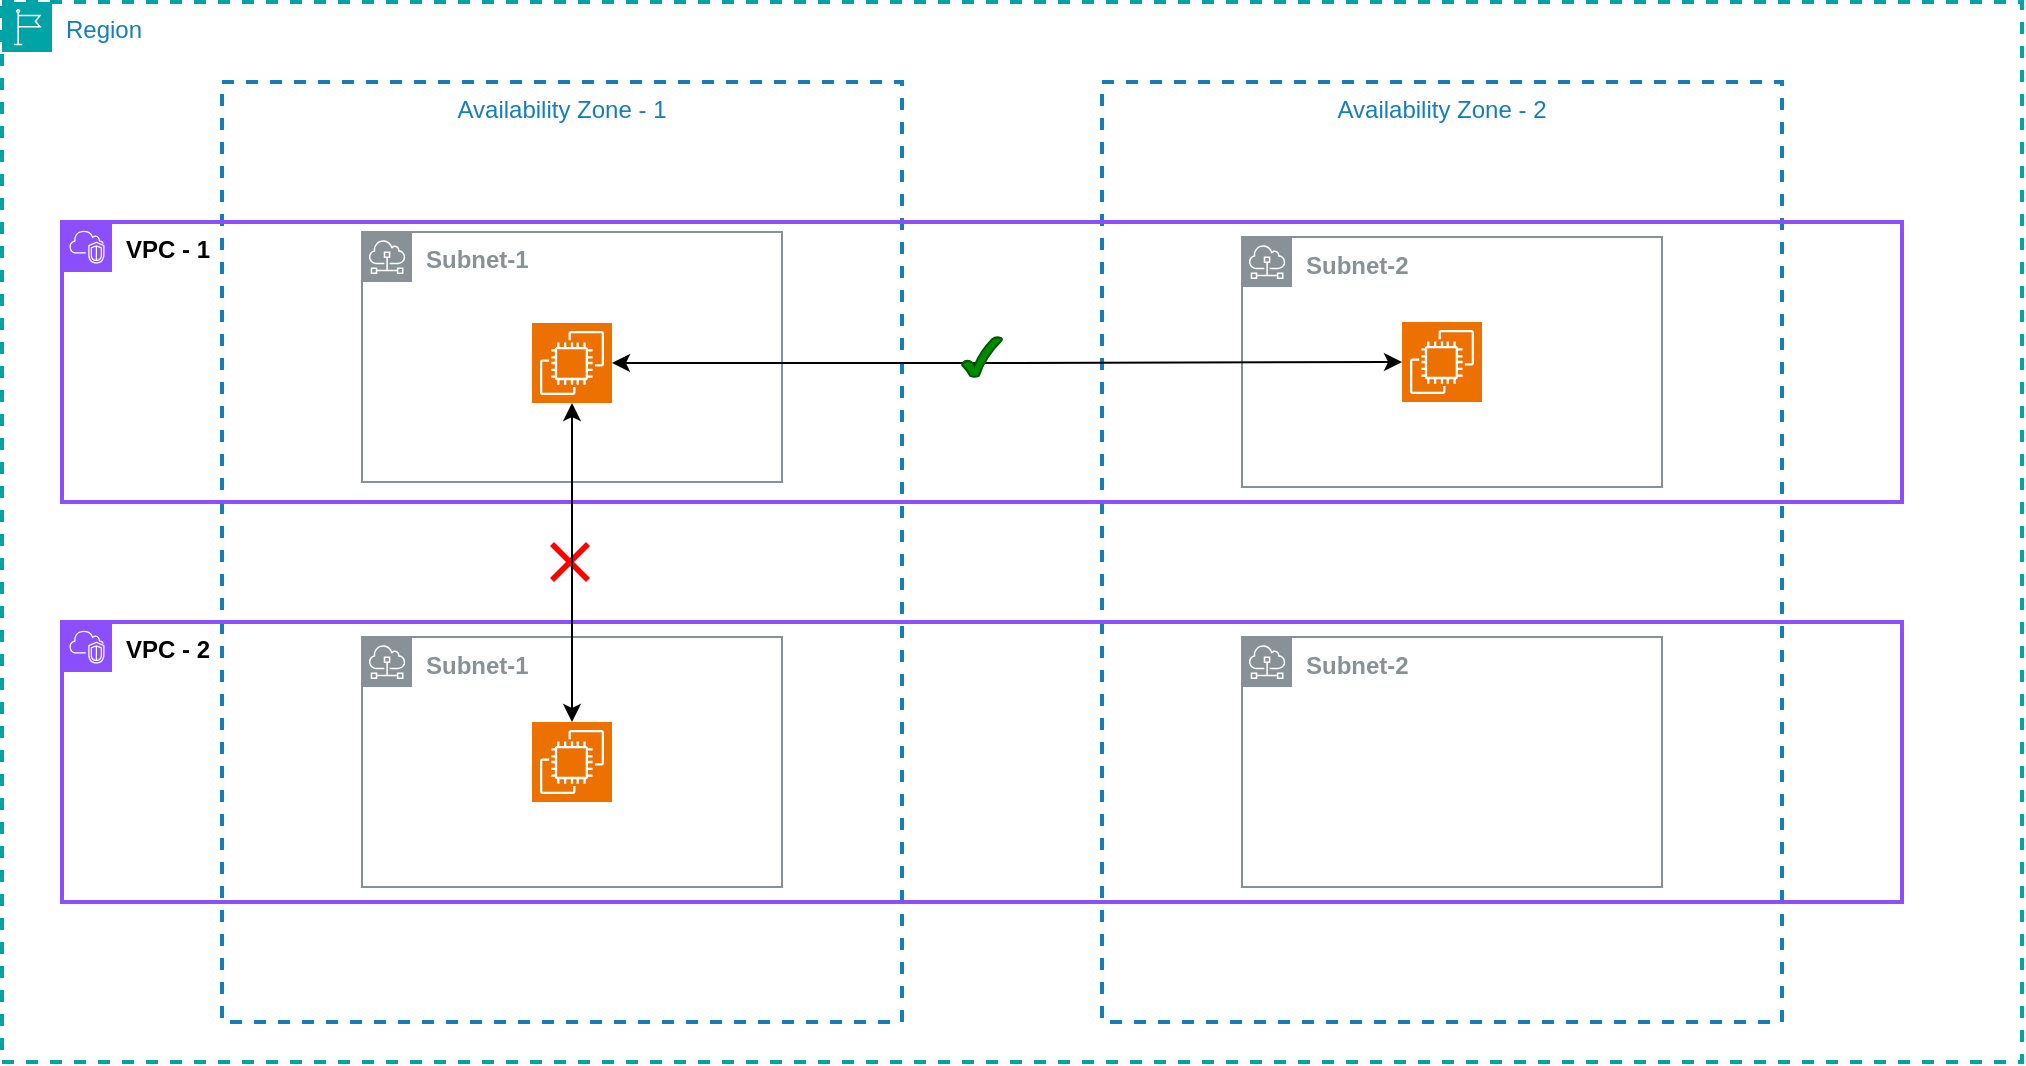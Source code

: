 <mxfile version="22.0.3" type="device" pages="4">
  <diagram id="xlDVrLw4-8H6_Rt88rZv" name="vpc">
    <mxGraphModel dx="1992" dy="616" grid="0" gridSize="10" guides="1" tooltips="1" connect="1" arrows="1" fold="1" page="0" pageScale="1" pageWidth="827" pageHeight="1169" math="0" shadow="0">
      <root>
        <mxCell id="0" />
        <mxCell id="1" parent="0" />
        <mxCell id="aNjRSBL3TXVuBhrkCqzv-42" value="Region" style="points=[[0,0],[0.25,0],[0.5,0],[0.75,0],[1,0],[1,0.25],[1,0.5],[1,0.75],[1,1],[0.75,1],[0.5,1],[0.25,1],[0,1],[0,0.75],[0,0.5],[0,0.25]];outlineConnect=0;gradientColor=none;html=1;whiteSpace=wrap;fontSize=12;fontStyle=0;container=1;pointerEvents=0;collapsible=0;recursiveResize=0;shape=mxgraph.aws4.group;grIcon=mxgraph.aws4.group_region;strokeColor=#00A4A6;fillColor=none;verticalAlign=top;align=left;spacingLeft=30;fontColor=#147EBA;dashed=1;strokeWidth=2;" vertex="1" parent="1">
          <mxGeometry x="-77" y="467" width="1010" height="530" as="geometry" />
        </mxCell>
        <mxCell id="aNjRSBL3TXVuBhrkCqzv-43" value="Availability Zone - 1" style="fillColor=none;strokeColor=#147EBA;dashed=1;verticalAlign=top;fontStyle=0;fontColor=#147EBA;whiteSpace=wrap;html=1;strokeWidth=2;" vertex="1" parent="aNjRSBL3TXVuBhrkCqzv-42">
          <mxGeometry x="110" y="40" width="340" height="470" as="geometry" />
        </mxCell>
        <mxCell id="aNjRSBL3TXVuBhrkCqzv-54" value="Availability Zone - 2" style="fillColor=none;strokeColor=#147EBA;dashed=1;verticalAlign=top;fontStyle=0;fontColor=#147EBA;whiteSpace=wrap;html=1;strokeWidth=2;" vertex="1" parent="aNjRSBL3TXVuBhrkCqzv-42">
          <mxGeometry x="550" y="40" width="340" height="470" as="geometry" />
        </mxCell>
        <mxCell id="aNjRSBL3TXVuBhrkCqzv-55" value="&lt;b&gt;&lt;font color=&quot;#000000&quot;&gt;VPC - 1&lt;/font&gt;&lt;/b&gt;" style="points=[[0,0],[0.25,0],[0.5,0],[0.75,0],[1,0],[1,0.25],[1,0.5],[1,0.75],[1,1],[0.75,1],[0.5,1],[0.25,1],[0,1],[0,0.75],[0,0.5],[0,0.25]];outlineConnect=0;gradientColor=none;html=1;whiteSpace=wrap;fontSize=12;fontStyle=0;container=1;pointerEvents=0;collapsible=0;recursiveResize=0;shape=mxgraph.aws4.group;grIcon=mxgraph.aws4.group_vpc2;strokeColor=#8C4FFF;fillColor=none;verticalAlign=top;align=left;spacingLeft=30;fontColor=#AAB7B8;dashed=0;strokeWidth=2;" vertex="1" parent="aNjRSBL3TXVuBhrkCqzv-42">
          <mxGeometry x="30" y="110" width="920" height="140" as="geometry" />
        </mxCell>
        <mxCell id="aNjRSBL3TXVuBhrkCqzv-62" value="&lt;b&gt;Subnet-1&lt;/b&gt;" style="sketch=0;outlineConnect=0;gradientColor=none;html=1;whiteSpace=wrap;fontSize=12;fontStyle=0;shape=mxgraph.aws4.group;grIcon=mxgraph.aws4.group_subnet;strokeColor=#879196;fillColor=none;verticalAlign=top;align=left;spacingLeft=30;fontColor=#879196;dashed=0;" vertex="1" parent="aNjRSBL3TXVuBhrkCqzv-55">
          <mxGeometry x="150" y="5" width="210" height="125" as="geometry" />
        </mxCell>
        <mxCell id="aNjRSBL3TXVuBhrkCqzv-63" value="&lt;b&gt;Subnet-2&lt;/b&gt;" style="sketch=0;outlineConnect=0;gradientColor=none;html=1;whiteSpace=wrap;fontSize=12;fontStyle=0;shape=mxgraph.aws4.group;grIcon=mxgraph.aws4.group_subnet;strokeColor=#879196;fillColor=none;verticalAlign=top;align=left;spacingLeft=30;fontColor=#879196;dashed=0;" vertex="1" parent="aNjRSBL3TXVuBhrkCqzv-55">
          <mxGeometry x="590" y="7.5" width="210" height="125" as="geometry" />
        </mxCell>
        <mxCell id="aNjRSBL3TXVuBhrkCqzv-70" style="edgeStyle=orthogonalEdgeStyle;rounded=0;orthogonalLoop=1;jettySize=auto;html=1;startArrow=classic;startFill=1;" edge="1" parent="aNjRSBL3TXVuBhrkCqzv-55" source="aNjRSBL3TXVuBhrkCqzv-66" target="aNjRSBL3TXVuBhrkCqzv-67">
          <mxGeometry relative="1" as="geometry" />
        </mxCell>
        <mxCell id="aNjRSBL3TXVuBhrkCqzv-66" value="" style="sketch=0;points=[[0,0,0],[0.25,0,0],[0.5,0,0],[0.75,0,0],[1,0,0],[0,1,0],[0.25,1,0],[0.5,1,0],[0.75,1,0],[1,1,0],[0,0.25,0],[0,0.5,0],[0,0.75,0],[1,0.25,0],[1,0.5,0],[1,0.75,0]];outlineConnect=0;fontColor=#232F3E;fillColor=#ED7100;strokeColor=#ffffff;dashed=0;verticalLabelPosition=bottom;verticalAlign=top;align=center;html=1;fontSize=12;fontStyle=0;aspect=fixed;shape=mxgraph.aws4.resourceIcon;resIcon=mxgraph.aws4.ec2;" vertex="1" parent="aNjRSBL3TXVuBhrkCqzv-55">
          <mxGeometry x="235" y="50.5" width="40" height="40" as="geometry" />
        </mxCell>
        <mxCell id="aNjRSBL3TXVuBhrkCqzv-67" value="" style="sketch=0;points=[[0,0,0],[0.25,0,0],[0.5,0,0],[0.75,0,0],[1,0,0],[0,1,0],[0.25,1,0],[0.5,1,0],[0.75,1,0],[1,1,0],[0,0.25,0],[0,0.5,0],[0,0.75,0],[1,0.25,0],[1,0.5,0],[1,0.75,0]];outlineConnect=0;fontColor=#232F3E;fillColor=#ED7100;strokeColor=#ffffff;dashed=0;verticalLabelPosition=bottom;verticalAlign=top;align=center;html=1;fontSize=12;fontStyle=0;aspect=fixed;shape=mxgraph.aws4.resourceIcon;resIcon=mxgraph.aws4.ec2;" vertex="1" parent="aNjRSBL3TXVuBhrkCqzv-55">
          <mxGeometry x="670" y="50" width="40" height="40" as="geometry" />
        </mxCell>
        <mxCell id="aNjRSBL3TXVuBhrkCqzv-69" value="" style="verticalLabelPosition=bottom;verticalAlign=top;html=1;shape=mxgraph.basic.tick;fillColor=#008a00;strokeColor=#005700;fontColor=#ffffff;" vertex="1" parent="aNjRSBL3TXVuBhrkCqzv-55">
          <mxGeometry x="450" y="57.5" width="20" height="20" as="geometry" />
        </mxCell>
        <mxCell id="aNjRSBL3TXVuBhrkCqzv-60" value="&lt;b&gt;&lt;font color=&quot;#000000&quot;&gt;VPC - 2&lt;/font&gt;&lt;/b&gt;" style="points=[[0,0],[0.25,0],[0.5,0],[0.75,0],[1,0],[1,0.25],[1,0.5],[1,0.75],[1,1],[0.75,1],[0.5,1],[0.25,1],[0,1],[0,0.75],[0,0.5],[0,0.25]];outlineConnect=0;gradientColor=none;html=1;whiteSpace=wrap;fontSize=12;fontStyle=0;container=1;pointerEvents=0;collapsible=0;recursiveResize=0;shape=mxgraph.aws4.group;grIcon=mxgraph.aws4.group_vpc2;strokeColor=#8C4FFF;fillColor=none;verticalAlign=top;align=left;spacingLeft=30;fontColor=#AAB7B8;dashed=0;strokeWidth=2;" vertex="1" parent="aNjRSBL3TXVuBhrkCqzv-42">
          <mxGeometry x="30" y="310" width="920" height="140" as="geometry" />
        </mxCell>
        <mxCell id="aNjRSBL3TXVuBhrkCqzv-64" value="&lt;b&gt;Subnet-2&lt;/b&gt;" style="sketch=0;outlineConnect=0;gradientColor=none;html=1;whiteSpace=wrap;fontSize=12;fontStyle=0;shape=mxgraph.aws4.group;grIcon=mxgraph.aws4.group_subnet;strokeColor=#879196;fillColor=none;verticalAlign=top;align=left;spacingLeft=30;fontColor=#879196;dashed=0;" vertex="1" parent="aNjRSBL3TXVuBhrkCqzv-60">
          <mxGeometry x="590" y="7.5" width="210" height="125" as="geometry" />
        </mxCell>
        <mxCell id="aNjRSBL3TXVuBhrkCqzv-65" value="&lt;b&gt;Subnet-1&lt;/b&gt;" style="sketch=0;outlineConnect=0;gradientColor=none;html=1;whiteSpace=wrap;fontSize=12;fontStyle=0;shape=mxgraph.aws4.group;grIcon=mxgraph.aws4.group_subnet;strokeColor=#879196;fillColor=none;verticalAlign=top;align=left;spacingLeft=30;fontColor=#879196;dashed=0;" vertex="1" parent="aNjRSBL3TXVuBhrkCqzv-60">
          <mxGeometry x="150" y="7.5" width="210" height="125" as="geometry" />
        </mxCell>
        <mxCell id="aNjRSBL3TXVuBhrkCqzv-68" value="" style="sketch=0;points=[[0,0,0],[0.25,0,0],[0.5,0,0],[0.75,0,0],[1,0,0],[0,1,0],[0.25,1,0],[0.5,1,0],[0.75,1,0],[1,1,0],[0,0.25,0],[0,0.5,0],[0,0.75,0],[1,0.25,0],[1,0.5,0],[1,0.75,0]];outlineConnect=0;fontColor=#232F3E;fillColor=#ED7100;strokeColor=#ffffff;dashed=0;verticalLabelPosition=bottom;verticalAlign=top;align=center;html=1;fontSize=12;fontStyle=0;aspect=fixed;shape=mxgraph.aws4.resourceIcon;resIcon=mxgraph.aws4.ec2;" vertex="1" parent="aNjRSBL3TXVuBhrkCqzv-60">
          <mxGeometry x="235" y="50" width="40" height="40" as="geometry" />
        </mxCell>
        <mxCell id="aNjRSBL3TXVuBhrkCqzv-72" value="" style="shape=mxgraph.mockup.markup.redX;fillColor=#ff0000;html=1;shadow=0;whiteSpace=wrap;strokeColor=none;" vertex="1" parent="aNjRSBL3TXVuBhrkCqzv-42">
          <mxGeometry x="274" y="270" width="20" height="20" as="geometry" />
        </mxCell>
        <mxCell id="aNjRSBL3TXVuBhrkCqzv-73" style="edgeStyle=orthogonalEdgeStyle;rounded=0;orthogonalLoop=1;jettySize=auto;html=1;startArrow=classic;startFill=1;" edge="1" parent="aNjRSBL3TXVuBhrkCqzv-42" source="aNjRSBL3TXVuBhrkCqzv-66" target="aNjRSBL3TXVuBhrkCqzv-68">
          <mxGeometry relative="1" as="geometry" />
        </mxCell>
      </root>
    </mxGraphModel>
  </diagram>
  <diagram id="ecvcvQ1P8LOWvRZxDRlw" name="igw">
    <mxGraphModel dx="1194" dy="1562" grid="1" gridSize="10" guides="1" tooltips="1" connect="1" arrows="1" fold="1" page="0" pageScale="1" pageWidth="850" pageHeight="1100" math="0" shadow="0">
      <root>
        <mxCell id="0" />
        <mxCell id="1" parent="0" />
        <mxCell id="c0PoHex8QBm5lAkAgrWL-1" value="Private subnet" style="points=[[0,0],[0.25,0],[0.5,0],[0.75,0],[1,0],[1,0.25],[1,0.5],[1,0.75],[1,1],[0.75,1],[0.5,1],[0.25,1],[0,1],[0,0.75],[0,0.5],[0,0.25]];outlineConnect=0;gradientColor=none;html=1;whiteSpace=wrap;fontSize=12;fontStyle=0;container=1;pointerEvents=0;collapsible=0;recursiveResize=0;shape=mxgraph.aws4.group;grIcon=mxgraph.aws4.group_security_group;grStroke=0;strokeColor=#147EBA;fillColor=#E6F2F8;verticalAlign=top;align=left;spacingLeft=30;fontColor=#147EBA;dashed=0;" vertex="1" parent="1">
          <mxGeometry x="310" y="-60" width="320" height="120" as="geometry" />
        </mxCell>
        <mxCell id="c0PoHex8QBm5lAkAgrWL-3" value="Public subnet" style="points=[[0,0],[0.25,0],[0.5,0],[0.75,0],[1,0],[1,0.25],[1,0.5],[1,0.75],[1,1],[0.75,1],[0.5,1],[0.25,1],[0,1],[0,0.75],[0,0.5],[0,0.25]];outlineConnect=0;gradientColor=none;html=1;whiteSpace=wrap;fontSize=12;fontStyle=0;container=1;pointerEvents=0;collapsible=0;recursiveResize=0;shape=mxgraph.aws4.group;grIcon=mxgraph.aws4.group_security_group;grStroke=0;strokeColor=#248814;fillColor=#E9F3E6;verticalAlign=top;align=left;spacingLeft=30;fontColor=#248814;dashed=0;" vertex="1" parent="1">
          <mxGeometry x="310" y="-220" width="320" height="120" as="geometry" />
        </mxCell>
        <mxCell id="pQO3zih64W3s78rK2fIn-5" value="VPC" style="sketch=0;outlineConnect=0;html=1;whiteSpace=wrap;fontSize=12;fontStyle=0;shape=mxgraph.aws4.group;grIcon=mxgraph.aws4.group_vpc;strokeColor=#9673a6;fillColor=none;verticalAlign=top;align=left;spacingLeft=30;dashed=0;strokeWidth=2;" vertex="1" parent="1">
          <mxGeometry x="240" y="-285" width="420" height="375" as="geometry" />
        </mxCell>
        <mxCell id="pQO3zih64W3s78rK2fIn-11" style="edgeStyle=orthogonalEdgeStyle;rounded=0;orthogonalLoop=1;jettySize=auto;html=1;startArrow=classic;startFill=1;" edge="1" parent="1" source="pQO3zih64W3s78rK2fIn-6" target="pQO3zih64W3s78rK2fIn-7">
          <mxGeometry relative="1" as="geometry">
            <Array as="points">
              <mxPoint x="459" y="-440" />
            </Array>
          </mxGeometry>
        </mxCell>
        <mxCell id="pQO3zih64W3s78rK2fIn-6" value="" style="sketch=0;outlineConnect=0;fontColor=#232F3E;gradientColor=none;fillColor=#8C4FFF;strokeColor=none;dashed=0;verticalLabelPosition=bottom;verticalAlign=top;align=center;html=1;fontSize=12;fontStyle=0;aspect=fixed;pointerEvents=1;shape=mxgraph.aws4.internet_gateway;" vertex="1" parent="1">
          <mxGeometry x="430" y="-320" width="58" height="58" as="geometry" />
        </mxCell>
        <mxCell id="pQO3zih64W3s78rK2fIn-7" value="Internet" style="sketch=0;outlineConnect=0;fontColor=#232F3E;gradientColor=none;strokeColor=#232F3E;fillColor=#ffffff;dashed=0;verticalLabelPosition=bottom;verticalAlign=top;align=center;html=1;fontSize=12;fontStyle=0;aspect=fixed;shape=mxgraph.aws4.resourceIcon;resIcon=mxgraph.aws4.internet;" vertex="1" parent="1">
          <mxGeometry x="230" y="-500" width="110" height="110" as="geometry" />
        </mxCell>
        <mxCell id="pQO3zih64W3s78rK2fIn-10" value="&lt;span style=&quot;font-family: Helvetica; font-size: 12px; font-style: normal; font-variant-ligatures: normal; font-variant-caps: normal; font-weight: 400; letter-spacing: normal; orphans: 2; text-align: center; text-indent: 0px; text-transform: none; widows: 2; word-spacing: 0px; -webkit-text-stroke-width: 0px; background-color: rgb(255, 255, 255); text-decoration-thickness: initial; text-decoration-style: initial; text-decoration-color: initial; float: none; display: inline !important;&quot;&gt;&lt;font color=&quot;#7f00ff&quot;&gt;Internet Gateway&lt;/font&gt;&lt;/span&gt;" style="text;whiteSpace=wrap;html=1;" vertex="1" parent="1">
          <mxGeometry x="490" y="-315" width="100" height="30" as="geometry" />
        </mxCell>
        <mxCell id="pQO3zih64W3s78rK2fIn-13" style="edgeStyle=orthogonalEdgeStyle;rounded=0;orthogonalLoop=1;jettySize=auto;html=1;startArrow=classic;startFill=1;" edge="1" parent="1" source="pQO3zih64W3s78rK2fIn-12" target="pQO3zih64W3s78rK2fIn-6">
          <mxGeometry relative="1" as="geometry" />
        </mxCell>
        <mxCell id="pQO3zih64W3s78rK2fIn-12" value="EC2" style="sketch=0;points=[[0,0,0],[0.25,0,0],[0.5,0,0],[0.75,0,0],[1,0,0],[0,1,0],[0.25,1,0],[0.5,1,0],[0.75,1,0],[1,1,0],[0,0.25,0],[0,0.5,0],[0,0.75,0],[1,0.25,0],[1,0.5,0],[1,0.75,0]];outlineConnect=0;fontColor=#232F3E;fillColor=#ED7100;strokeColor=#ffffff;dashed=0;verticalLabelPosition=bottom;verticalAlign=top;align=center;html=1;fontSize=12;fontStyle=0;aspect=fixed;shape=mxgraph.aws4.resourceIcon;resIcon=mxgraph.aws4.ec2;" vertex="1" parent="1">
          <mxGeometry x="430" y="-189.5" width="59" height="59" as="geometry" />
        </mxCell>
      </root>
    </mxGraphModel>
  </diagram>
  <diagram id="MX6i7InCvHlkcldajaG5" name="nat">
    <mxGraphModel dx="1194" dy="1562" grid="1" gridSize="10" guides="1" tooltips="1" connect="1" arrows="1" fold="1" page="0" pageScale="1" pageWidth="850" pageHeight="1100" math="0" shadow="0">
      <root>
        <mxCell id="0" />
        <mxCell id="1" parent="0" />
        <mxCell id="l_IyuC0vvB0Le_I9vcJO-1" value="Private subnet" style="points=[[0,0],[0.25,0],[0.5,0],[0.75,0],[1,0],[1,0.25],[1,0.5],[1,0.75],[1,1],[0.75,1],[0.5,1],[0.25,1],[0,1],[0,0.75],[0,0.5],[0,0.25]];outlineConnect=0;gradientColor=none;html=1;whiteSpace=wrap;fontSize=12;fontStyle=0;container=1;pointerEvents=0;collapsible=0;recursiveResize=0;shape=mxgraph.aws4.group;grIcon=mxgraph.aws4.group_security_group;grStroke=0;strokeColor=#147EBA;fillColor=#E6F2F8;verticalAlign=top;align=left;spacingLeft=30;fontColor=#147EBA;dashed=0;" vertex="1" parent="1">
          <mxGeometry x="310" y="-60" width="320" height="120" as="geometry" />
        </mxCell>
        <mxCell id="l_IyuC0vvB0Le_I9vcJO-2" value="Public subnet" style="points=[[0,0],[0.25,0],[0.5,0],[0.75,0],[1,0],[1,0.25],[1,0.5],[1,0.75],[1,1],[0.75,1],[0.5,1],[0.25,1],[0,1],[0,0.75],[0,0.5],[0,0.25]];outlineConnect=0;gradientColor=none;html=1;whiteSpace=wrap;fontSize=12;fontStyle=0;container=1;pointerEvents=0;collapsible=0;recursiveResize=0;shape=mxgraph.aws4.group;grIcon=mxgraph.aws4.group_security_group;grStroke=0;strokeColor=#248814;fillColor=#E9F3E6;verticalAlign=top;align=left;spacingLeft=30;fontColor=#248814;dashed=0;" vertex="1" parent="1">
          <mxGeometry x="310" y="-220" width="320" height="120" as="geometry" />
        </mxCell>
        <mxCell id="l_IyuC0vvB0Le_I9vcJO-3" value="VPC" style="sketch=0;outlineConnect=0;html=1;whiteSpace=wrap;fontSize=12;fontStyle=0;shape=mxgraph.aws4.group;grIcon=mxgraph.aws4.group_vpc;strokeColor=#9673a6;fillColor=none;verticalAlign=top;align=left;spacingLeft=30;dashed=0;strokeWidth=2;" vertex="1" parent="1">
          <mxGeometry x="240" y="-285" width="420" height="375" as="geometry" />
        </mxCell>
        <mxCell id="l_IyuC0vvB0Le_I9vcJO-4" style="edgeStyle=orthogonalEdgeStyle;rounded=0;orthogonalLoop=1;jettySize=auto;html=1;startArrow=classic;startFill=1;" edge="1" parent="1" source="l_IyuC0vvB0Le_I9vcJO-6" target="l_IyuC0vvB0Le_I9vcJO-7">
          <mxGeometry relative="1" as="geometry">
            <Array as="points">
              <mxPoint x="459" y="-440" />
            </Array>
          </mxGeometry>
        </mxCell>
        <mxCell id="l_IyuC0vvB0Le_I9vcJO-5" style="edgeStyle=orthogonalEdgeStyle;rounded=0;orthogonalLoop=1;jettySize=auto;html=1;startArrow=classic;startFill=1;endArrow=none;endFill=0;" edge="1" parent="1" source="l_IyuC0vvB0Le_I9vcJO-6" target="l_IyuC0vvB0Le_I9vcJO-13">
          <mxGeometry relative="1" as="geometry">
            <Array as="points">
              <mxPoint x="550" y="-270" />
            </Array>
          </mxGeometry>
        </mxCell>
        <mxCell id="l_IyuC0vvB0Le_I9vcJO-6" value="" style="sketch=0;outlineConnect=0;fontColor=#232F3E;gradientColor=none;fillColor=#8C4FFF;strokeColor=none;dashed=0;verticalLabelPosition=bottom;verticalAlign=top;align=center;html=1;fontSize=12;fontStyle=0;aspect=fixed;pointerEvents=1;shape=mxgraph.aws4.internet_gateway;" vertex="1" parent="1">
          <mxGeometry x="430" y="-320" width="58" height="58" as="geometry" />
        </mxCell>
        <mxCell id="l_IyuC0vvB0Le_I9vcJO-7" value="Internet" style="sketch=0;outlineConnect=0;fontColor=#232F3E;gradientColor=none;strokeColor=#232F3E;fillColor=#ffffff;dashed=0;verticalLabelPosition=bottom;verticalAlign=top;align=center;html=1;fontSize=12;fontStyle=0;aspect=fixed;shape=mxgraph.aws4.resourceIcon;resIcon=mxgraph.aws4.internet;" vertex="1" parent="1">
          <mxGeometry x="230" y="-500" width="110" height="110" as="geometry" />
        </mxCell>
        <mxCell id="l_IyuC0vvB0Le_I9vcJO-8" value="&lt;span style=&quot;font-family: Helvetica; font-size: 12px; font-style: normal; font-variant-ligatures: normal; font-variant-caps: normal; font-weight: 400; letter-spacing: normal; orphans: 2; text-align: center; text-indent: 0px; text-transform: none; widows: 2; word-spacing: 0px; -webkit-text-stroke-width: 0px; background-color: rgb(255, 255, 255); text-decoration-thickness: initial; text-decoration-style: initial; text-decoration-color: initial; float: none; display: inline !important;&quot;&gt;&lt;font color=&quot;#7f00ff&quot;&gt;Internet Gateway&lt;/font&gt;&lt;/span&gt;" style="text;whiteSpace=wrap;html=1;" vertex="1" parent="1">
          <mxGeometry x="490" y="-315" width="100" height="30" as="geometry" />
        </mxCell>
        <mxCell id="l_IyuC0vvB0Le_I9vcJO-9" style="edgeStyle=orthogonalEdgeStyle;rounded=0;orthogonalLoop=1;jettySize=auto;html=1;startArrow=classic;startFill=1;" edge="1" parent="1" source="l_IyuC0vvB0Le_I9vcJO-10" target="l_IyuC0vvB0Le_I9vcJO-6">
          <mxGeometry relative="1" as="geometry" />
        </mxCell>
        <mxCell id="l_IyuC0vvB0Le_I9vcJO-10" value="EC2" style="sketch=0;points=[[0,0,0],[0.25,0,0],[0.5,0,0],[0.75,0,0],[1,0,0],[0,1,0],[0.25,1,0],[0.5,1,0],[0.75,1,0],[1,1,0],[0,0.25,0],[0,0.5,0],[0,0.75,0],[1,0.25,0],[1,0.5,0],[1,0.75,0]];outlineConnect=0;fontColor=#232F3E;fillColor=#ED7100;strokeColor=#ffffff;dashed=0;verticalLabelPosition=bottom;verticalAlign=top;align=center;html=1;fontSize=12;fontStyle=0;aspect=fixed;shape=mxgraph.aws4.resourceIcon;resIcon=mxgraph.aws4.ec2;" vertex="1" parent="1">
          <mxGeometry x="430" y="-189.5" width="59" height="59" as="geometry" />
        </mxCell>
        <mxCell id="l_IyuC0vvB0Le_I9vcJO-11" style="edgeStyle=orthogonalEdgeStyle;rounded=0;orthogonalLoop=1;jettySize=auto;html=1;" edge="1" parent="1" source="l_IyuC0vvB0Le_I9vcJO-12" target="l_IyuC0vvB0Le_I9vcJO-13">
          <mxGeometry relative="1" as="geometry" />
        </mxCell>
        <mxCell id="l_IyuC0vvB0Le_I9vcJO-12" value="EC2" style="sketch=0;points=[[0,0,0],[0.25,0,0],[0.5,0,0],[0.75,0,0],[1,0,0],[0,1,0],[0.25,1,0],[0.5,1,0],[0.75,1,0],[1,1,0],[0,0.25,0],[0,0.5,0],[0,0.75,0],[1,0.25,0],[1,0.5,0],[1,0.75,0]];outlineConnect=0;fontColor=#232F3E;fillColor=#ED7100;strokeColor=#ffffff;dashed=0;verticalLabelPosition=bottom;verticalAlign=top;align=center;html=1;fontSize=12;fontStyle=0;aspect=fixed;shape=mxgraph.aws4.resourceIcon;resIcon=mxgraph.aws4.ec2;" vertex="1" parent="1">
          <mxGeometry x="431" y="-29.5" width="59" height="59" as="geometry" />
        </mxCell>
        <mxCell id="l_IyuC0vvB0Le_I9vcJO-13" value="" style="sketch=0;outlineConnect=0;fontColor=#232F3E;gradientColor=none;fillColor=#8C4FFF;strokeColor=none;dashed=0;verticalLabelPosition=bottom;verticalAlign=top;align=center;html=1;fontSize=12;fontStyle=0;aspect=fixed;pointerEvents=1;shape=mxgraph.aws4.nat_gateway;" vertex="1" parent="1">
          <mxGeometry x="520" y="-189.5" width="59" height="59" as="geometry" />
        </mxCell>
        <mxCell id="l_IyuC0vvB0Le_I9vcJO-14" value="&lt;span style=&quot;font-family: Helvetica; font-size: 12px; font-style: normal; font-variant-ligatures: normal; font-variant-caps: normal; font-weight: 400; letter-spacing: normal; orphans: 2; text-align: center; text-indent: 0px; text-transform: none; widows: 2; word-spacing: 0px; -webkit-text-stroke-width: 0px; background-color: rgb(255, 255, 255); text-decoration-thickness: initial; text-decoration-style: initial; text-decoration-color: initial; float: none; display: inline !important;&quot;&gt;&lt;font color=&quot;#7f00ff&quot;&gt;NAT&lt;br&gt;Gateway&lt;/font&gt;&lt;/span&gt;" style="text;whiteSpace=wrap;html=1;" vertex="1" parent="1">
          <mxGeometry x="583" y="-180" width="61" height="30" as="geometry" />
        </mxCell>
      </root>
    </mxGraphModel>
  </diagram>
  <diagram id="SOm-TPlDYudWIYZBsca2" name="rt">
    <mxGraphModel dx="2237" dy="1972" grid="1" gridSize="10" guides="1" tooltips="1" connect="1" arrows="1" fold="1" page="0" pageScale="1" pageWidth="850" pageHeight="1100" math="0" shadow="0">
      <root>
        <mxCell id="0" />
        <mxCell id="1" parent="0" />
        <mxCell id="sb46I_eDDh-06AFa9yHY-3" value="VPC&lt;br&gt;10.1.0.0/16" style="sketch=0;outlineConnect=0;html=1;whiteSpace=wrap;fontSize=12;fontStyle=0;shape=mxgraph.aws4.group;grIcon=mxgraph.aws4.group_vpc;strokeColor=#9673a6;fillColor=none;verticalAlign=top;align=left;spacingLeft=30;dashed=0;strokeWidth=2;" vertex="1" parent="1">
          <mxGeometry x="240" y="-285" width="420" height="375" as="geometry" />
        </mxCell>
        <mxCell id="sb46I_eDDh-06AFa9yHY-1" value="Private subnet&lt;br&gt;10.1.1.0/24" style="points=[[0,0],[0.25,0],[0.5,0],[0.75,0],[1,0],[1,0.25],[1,0.5],[1,0.75],[1,1],[0.75,1],[0.5,1],[0.25,1],[0,1],[0,0.75],[0,0.5],[0,0.25]];outlineConnect=0;gradientColor=none;html=1;whiteSpace=wrap;fontSize=12;fontStyle=0;container=1;pointerEvents=0;collapsible=0;recursiveResize=0;shape=mxgraph.aws4.group;grIcon=mxgraph.aws4.group_security_group;grStroke=0;strokeColor=#147EBA;fillColor=#E6F2F8;verticalAlign=top;align=left;spacingLeft=30;fontColor=#147EBA;dashed=0;" vertex="1" parent="1">
          <mxGeometry x="310" y="-60" width="320" height="120" as="geometry" />
        </mxCell>
        <mxCell id="sb46I_eDDh-06AFa9yHY-4" style="edgeStyle=orthogonalEdgeStyle;rounded=0;orthogonalLoop=1;jettySize=auto;html=1;startArrow=classic;startFill=1;" edge="1" parent="1" source="sb46I_eDDh-06AFa9yHY-5" target="sb46I_eDDh-06AFa9yHY-6">
          <mxGeometry relative="1" as="geometry">
            <Array as="points">
              <mxPoint x="459" y="-440" />
            </Array>
          </mxGeometry>
        </mxCell>
        <mxCell id="sb46I_eDDh-06AFa9yHY-5" value="" style="sketch=0;outlineConnect=0;fontColor=#232F3E;gradientColor=none;fillColor=#8C4FFF;strokeColor=none;dashed=0;verticalLabelPosition=bottom;verticalAlign=top;align=center;html=1;fontSize=12;fontStyle=0;aspect=fixed;pointerEvents=1;shape=mxgraph.aws4.internet_gateway;" vertex="1" parent="1">
          <mxGeometry x="430" y="-320" width="58" height="58" as="geometry" />
        </mxCell>
        <mxCell id="sb46I_eDDh-06AFa9yHY-6" value="Internet" style="sketch=0;outlineConnect=0;fontColor=#232F3E;gradientColor=none;strokeColor=#232F3E;fillColor=#ffffff;dashed=0;verticalLabelPosition=bottom;verticalAlign=top;align=center;html=1;fontSize=12;fontStyle=0;aspect=fixed;shape=mxgraph.aws4.resourceIcon;resIcon=mxgraph.aws4.internet;" vertex="1" parent="1">
          <mxGeometry x="230" y="-500" width="110" height="110" as="geometry" />
        </mxCell>
        <mxCell id="sb46I_eDDh-06AFa9yHY-7" value="&lt;span style=&quot;font-family: Helvetica; font-size: 12px; font-style: normal; font-variant-ligatures: normal; font-variant-caps: normal; font-weight: 400; letter-spacing: normal; orphans: 2; text-align: center; text-indent: 0px; text-transform: none; widows: 2; word-spacing: 0px; -webkit-text-stroke-width: 0px; background-color: rgb(255, 255, 255); text-decoration-thickness: initial; text-decoration-style: initial; text-decoration-color: initial; float: none; display: inline !important;&quot;&gt;&lt;font color=&quot;#7f00ff&quot;&gt;Internet Gateway&lt;/font&gt;&lt;/span&gt;" style="text;whiteSpace=wrap;html=1;" vertex="1" parent="1">
          <mxGeometry x="490" y="-315" width="100" height="30" as="geometry" />
        </mxCell>
        <mxCell id="sb46I_eDDh-06AFa9yHY-8" style="edgeStyle=orthogonalEdgeStyle;rounded=0;orthogonalLoop=1;jettySize=auto;html=1;startArrow=classic;startFill=1;" edge="1" parent="1" source="sb46I_eDDh-06AFa9yHY-9" target="sb46I_eDDh-06AFa9yHY-5">
          <mxGeometry relative="1" as="geometry" />
        </mxCell>
        <mxCell id="sb46I_eDDh-06AFa9yHY-10" value="EC2" style="sketch=0;points=[[0,0,0],[0.25,0,0],[0.5,0,0],[0.75,0,0],[1,0,0],[0,1,0],[0.25,1,0],[0.5,1,0],[0.75,1,0],[1,1,0],[0,0.25,0],[0,0.5,0],[0,0.75,0],[1,0.25,0],[1,0.5,0],[1,0.75,0]];outlineConnect=0;fontColor=#232F3E;fillColor=#ED7100;strokeColor=#ffffff;dashed=0;verticalLabelPosition=bottom;verticalAlign=top;align=center;html=1;fontSize=12;fontStyle=0;aspect=fixed;shape=mxgraph.aws4.resourceIcon;resIcon=mxgraph.aws4.ec2;" vertex="1" parent="1">
          <mxGeometry x="431" y="-29.5" width="59" height="59" as="geometry" />
        </mxCell>
        <mxCell id="sb46I_eDDh-06AFa9yHY-2" value="Public subnet&lt;br&gt;10.1.0.0/24" style="points=[[0,0],[0.25,0],[0.5,0],[0.75,0],[1,0],[1,0.25],[1,0.5],[1,0.75],[1,1],[0.75,1],[0.5,1],[0.25,1],[0,1],[0,0.75],[0,0.5],[0,0.25]];outlineConnect=0;gradientColor=none;html=1;whiteSpace=wrap;fontSize=12;fontStyle=0;container=1;pointerEvents=0;collapsible=0;recursiveResize=0;shape=mxgraph.aws4.group;grIcon=mxgraph.aws4.group_security_group;grStroke=0;strokeColor=#248814;fillColor=#E9F3E6;verticalAlign=top;align=left;spacingLeft=30;fontColor=#248814;dashed=0;" vertex="1" parent="1">
          <mxGeometry x="310" y="-220" width="320" height="120" as="geometry" />
        </mxCell>
        <mxCell id="sb46I_eDDh-06AFa9yHY-9" value="EC2" style="sketch=0;points=[[0,0,0],[0.25,0,0],[0.5,0,0],[0.75,0,0],[1,0,0],[0,1,0],[0.25,1,0],[0.5,1,0],[0.75,1,0],[1,1,0],[0,0.25,0],[0,0.5,0],[0,0.75,0],[1,0.25,0],[1,0.5,0],[1,0.75,0]];outlineConnect=0;fontColor=#232F3E;fillColor=#ED7100;strokeColor=#ffffff;dashed=0;verticalLabelPosition=bottom;verticalAlign=top;align=center;html=1;fontSize=12;fontStyle=0;aspect=fixed;shape=mxgraph.aws4.resourceIcon;resIcon=mxgraph.aws4.ec2;" vertex="1" parent="1">
          <mxGeometry x="430" y="-189.5" width="59" height="59" as="geometry" />
        </mxCell>
        <mxCell id="sb46I_eDDh-06AFa9yHY-11" value="" style="sketch=0;outlineConnect=0;fontColor=#232F3E;gradientColor=none;fillColor=#8C4FFF;strokeColor=none;dashed=0;verticalLabelPosition=bottom;verticalAlign=top;align=center;html=1;fontSize=12;fontStyle=0;aspect=fixed;pointerEvents=1;shape=mxgraph.aws4.nat_gateway;" vertex="1" parent="1">
          <mxGeometry x="520" y="-189.5" width="59" height="59" as="geometry" />
        </mxCell>
        <mxCell id="sb46I_eDDh-06AFa9yHY-12" value="&lt;span style=&quot;font-family: Helvetica; font-size: 12px; font-style: normal; font-variant-ligatures: normal; font-variant-caps: normal; font-weight: 400; letter-spacing: normal; orphans: 2; text-align: center; text-indent: 0px; text-transform: none; widows: 2; word-spacing: 0px; -webkit-text-stroke-width: 0px; background-color: rgb(255, 255, 255); text-decoration-thickness: initial; text-decoration-style: initial; text-decoration-color: initial; float: none; display: inline !important;&quot;&gt;&lt;font color=&quot;#7f00ff&quot;&gt;NAT&lt;br&gt;Gateway&lt;/font&gt;&lt;/span&gt;" style="text;whiteSpace=wrap;html=1;" vertex="1" parent="1">
          <mxGeometry x="583" y="-180" width="61" height="30" as="geometry" />
        </mxCell>
        <mxCell id="_auU981rMfrE2O-ObKUx-22" value="Destination" style="connectable=0;recursiveResize=0;strokeColor=#82b366;fillColor=#d5e8d4;align=center;fontStyle=1;html=1;" vertex="1" parent="1">
          <mxGeometry x="-60" y="-200" width="110" height="33" as="geometry">
            <mxRectangle width="60" height="33" as="alternateBounds" />
          </mxGeometry>
        </mxCell>
        <mxCell id="_auU981rMfrE2O-ObKUx-23" value="Target" style="connectable=0;recursiveResize=0;strokeColor=#82b366;fillColor=#d5e8d4;align=center;fontStyle=1;html=1;" vertex="1" parent="1">
          <mxGeometry x="50" y="-200" width="110" height="33" as="geometry">
            <mxRectangle width="60" height="33" as="alternateBounds" />
          </mxGeometry>
        </mxCell>
        <mxCell id="_auU981rMfrE2O-ObKUx-24" value="10.1.0.0/16" style="connectable=0;recursiveResize=0;strokeColor=inherit;fillColor=inherit;align=center;whiteSpace=wrap;html=1;" vertex="1" parent="1">
          <mxGeometry x="-60" y="-167" width="110" height="27" as="geometry">
            <mxRectangle width="60" height="27" as="alternateBounds" />
          </mxGeometry>
        </mxCell>
        <mxCell id="_auU981rMfrE2O-ObKUx-25" value="local" style="connectable=0;recursiveResize=0;strokeColor=inherit;fillColor=inherit;align=center;whiteSpace=wrap;html=1;" vertex="1" parent="1">
          <mxGeometry x="50" y="-167" width="110" height="27" as="geometry">
            <mxRectangle width="60" height="27" as="alternateBounds" />
          </mxGeometry>
        </mxCell>
        <mxCell id="_auU981rMfrE2O-ObKUx-32" value="&lt;table&gt;&lt;tbody&gt;&lt;tr&gt;&lt;td&gt;0.0.0.0/0&lt;/td&gt;&lt;td&gt;&lt;/td&gt;&lt;/tr&gt;&lt;/tbody&gt;&lt;/table&gt;" style="connectable=0;recursiveResize=0;strokeColor=inherit;fillColor=inherit;align=center;whiteSpace=wrap;html=1;" vertex="1" parent="1">
          <mxGeometry x="-60" y="-140" width="110" height="27" as="geometry">
            <mxRectangle width="60" height="27" as="alternateBounds" />
          </mxGeometry>
        </mxCell>
        <mxCell id="_auU981rMfrE2O-ObKUx-33" value="internet-gw-id" style="connectable=0;recursiveResize=0;strokeColor=inherit;fillColor=inherit;align=center;whiteSpace=wrap;html=1;" vertex="1" parent="1">
          <mxGeometry x="50" y="-140" width="110" height="27" as="geometry">
            <mxRectangle width="60" height="27" as="alternateBounds" />
          </mxGeometry>
        </mxCell>
        <mxCell id="_auU981rMfrE2O-ObKUx-35" value="Destination" style="connectable=0;recursiveResize=0;strokeColor=#6c8ebf;fillColor=#dae8fc;align=center;fontStyle=1;html=1;" vertex="1" parent="1">
          <mxGeometry x="-60" y="-29.5" width="110" height="33" as="geometry">
            <mxRectangle width="60" height="33" as="alternateBounds" />
          </mxGeometry>
        </mxCell>
        <mxCell id="_auU981rMfrE2O-ObKUx-36" value="Target" style="connectable=0;recursiveResize=0;strokeColor=#6c8ebf;fillColor=#dae8fc;align=center;fontStyle=1;html=1;" vertex="1" parent="1">
          <mxGeometry x="50" y="-29.5" width="110" height="33" as="geometry">
            <mxRectangle width="60" height="33" as="alternateBounds" />
          </mxGeometry>
        </mxCell>
        <mxCell id="_auU981rMfrE2O-ObKUx-37" value="10.1.0.0/16" style="connectable=0;recursiveResize=0;strokeColor=inherit;fillColor=inherit;align=center;whiteSpace=wrap;html=1;" vertex="1" parent="1">
          <mxGeometry x="-60" y="3.5" width="110" height="27" as="geometry">
            <mxRectangle width="60" height="27" as="alternateBounds" />
          </mxGeometry>
        </mxCell>
        <mxCell id="_auU981rMfrE2O-ObKUx-38" value="local" style="connectable=0;recursiveResize=0;strokeColor=inherit;fillColor=inherit;align=center;whiteSpace=wrap;html=1;" vertex="1" parent="1">
          <mxGeometry x="50" y="3.5" width="110" height="27" as="geometry">
            <mxRectangle width="60" height="27" as="alternateBounds" />
          </mxGeometry>
        </mxCell>
        <mxCell id="_auU981rMfrE2O-ObKUx-39" value="0.0.0.0/0" style="connectable=0;recursiveResize=0;strokeColor=inherit;fillColor=inherit;align=center;whiteSpace=wrap;html=1;" vertex="1" parent="1">
          <mxGeometry x="-60" y="30.5" width="110" height="27" as="geometry">
            <mxRectangle width="60" height="27" as="alternateBounds" />
          </mxGeometry>
        </mxCell>
        <mxCell id="_auU981rMfrE2O-ObKUx-40" value="nat-gw-id" style="connectable=0;recursiveResize=0;strokeColor=inherit;fillColor=inherit;align=center;whiteSpace=wrap;html=1;" vertex="1" parent="1">
          <mxGeometry x="50" y="30.5" width="110" height="27" as="geometry">
            <mxRectangle width="60" height="27" as="alternateBounds" />
          </mxGeometry>
        </mxCell>
        <mxCell id="_auU981rMfrE2O-ObKUx-41" value="" style="endArrow=none;dashed=1;html=1;dashPattern=1 3;strokeWidth=3;rounded=0;entryX=0.167;entryY=0.387;entryDx=0;entryDy=0;entryPerimeter=0;fillColor=#d5e8d4;strokeColor=#82b366;" edge="1" parent="1" target="sb46I_eDDh-06AFa9yHY-3">
          <mxGeometry width="50" height="50" relative="1" as="geometry">
            <mxPoint x="160" y="-140" as="sourcePoint" />
            <mxPoint x="300" y="-90" as="targetPoint" />
          </mxGeometry>
        </mxCell>
        <mxCell id="_auU981rMfrE2O-ObKUx-42" value="" style="endArrow=none;dashed=1;html=1;dashPattern=1 3;strokeWidth=3;rounded=0;entryX=0.167;entryY=0.387;entryDx=0;entryDy=0;entryPerimeter=0;fillColor=#dae8fc;strokeColor=#6c8ebf;" edge="1" parent="1">
          <mxGeometry width="50" height="50" relative="1" as="geometry">
            <mxPoint x="160" y="29.5" as="sourcePoint" />
            <mxPoint x="310" y="29.5" as="targetPoint" />
          </mxGeometry>
        </mxCell>
        <mxCell id="_auU981rMfrE2O-ObKUx-43" value="&lt;b&gt;Custom Public Subnet Route Table - 1&lt;/b&gt;" style="text;html=1;align=left;verticalAlign=middle;resizable=0;points=[];autosize=1;strokeColor=none;fillColor=none;" vertex="1" parent="1">
          <mxGeometry x="-60" y="-230" width="240" height="30" as="geometry" />
        </mxCell>
        <mxCell id="_auU981rMfrE2O-ObKUx-44" value="&lt;b&gt;Custom Private Subnet Route Table - 2&lt;/b&gt;" style="text;html=1;align=left;verticalAlign=middle;resizable=0;points=[];autosize=1;strokeColor=none;fillColor=none;" vertex="1" parent="1">
          <mxGeometry x="-60" y="-60" width="240" height="30" as="geometry" />
        </mxCell>
        <mxCell id="sb46I_eDDh-06AFa9yHY-13" style="edgeStyle=orthogonalEdgeStyle;rounded=0;orthogonalLoop=1;jettySize=auto;html=1;" edge="1" parent="1" source="sb46I_eDDh-06AFa9yHY-10" target="sb46I_eDDh-06AFa9yHY-11">
          <mxGeometry relative="1" as="geometry" />
        </mxCell>
        <mxCell id="sb46I_eDDh-06AFa9yHY-15" style="edgeStyle=orthogonalEdgeStyle;rounded=0;orthogonalLoop=1;jettySize=auto;html=1;startArrow=classic;startFill=1;endArrow=none;endFill=0;" edge="1" parent="1" source="sb46I_eDDh-06AFa9yHY-5" target="sb46I_eDDh-06AFa9yHY-11">
          <mxGeometry relative="1" as="geometry">
            <Array as="points">
              <mxPoint x="550" y="-270" />
            </Array>
          </mxGeometry>
        </mxCell>
      </root>
    </mxGraphModel>
  </diagram>
</mxfile>

